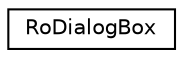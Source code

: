 digraph "그래픽컬한 클래스 계통도"
{
 // LATEX_PDF_SIZE
  edge [fontname="Helvetica",fontsize="10",labelfontname="Helvetica",labelfontsize="10"];
  node [fontname="Helvetica",fontsize="10",shape=record];
  rankdir="LR";
  Node0 [label="RoDialogBox",height=0.2,width=0.4,color="black", fillcolor="white", style="filled",URL="$class_ro_dialog_box.html",tooltip=" "];
}
